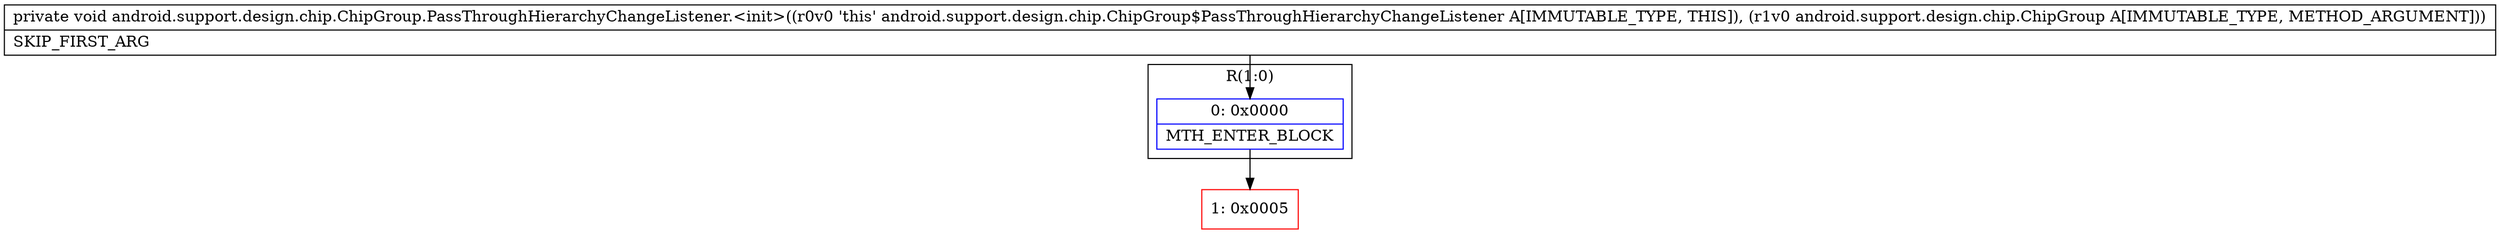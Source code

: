 digraph "CFG forandroid.support.design.chip.ChipGroup.PassThroughHierarchyChangeListener.\<init\>(Landroid\/support\/design\/chip\/ChipGroup;)V" {
subgraph cluster_Region_628867029 {
label = "R(1:0)";
node [shape=record,color=blue];
Node_0 [shape=record,label="{0\:\ 0x0000|MTH_ENTER_BLOCK\l}"];
}
Node_1 [shape=record,color=red,label="{1\:\ 0x0005}"];
MethodNode[shape=record,label="{private void android.support.design.chip.ChipGroup.PassThroughHierarchyChangeListener.\<init\>((r0v0 'this' android.support.design.chip.ChipGroup$PassThroughHierarchyChangeListener A[IMMUTABLE_TYPE, THIS]), (r1v0 android.support.design.chip.ChipGroup A[IMMUTABLE_TYPE, METHOD_ARGUMENT]))  | SKIP_FIRST_ARG\l}"];
MethodNode -> Node_0;
Node_0 -> Node_1;
}

